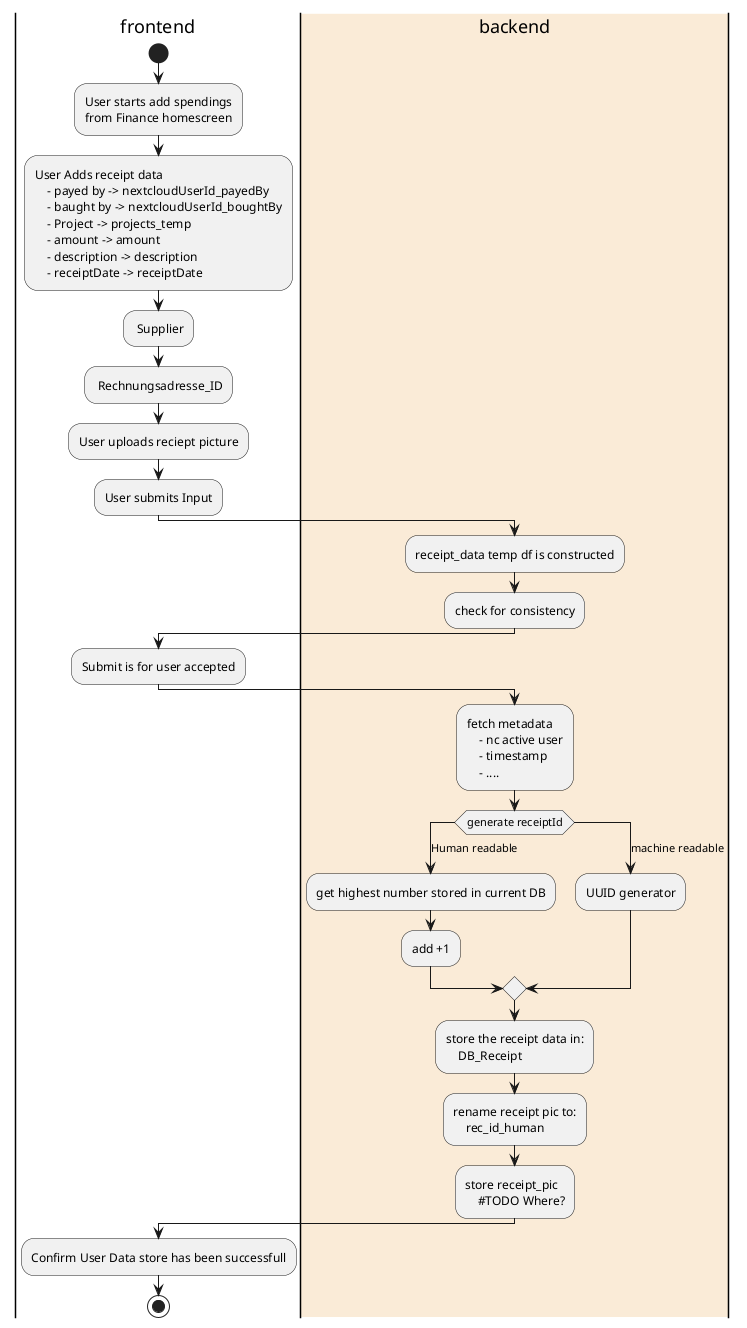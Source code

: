 @startuml
|frontend|
start
:User starts add spendings 
from Finance homescreen;
:User Adds receipt data
    - payed by -> nextcloudUserId_payedBy
    - baught by -> nextcloudUserId_boughtBy
    - Project -> projects_temp
    - amount -> amount
    - description -> description
    - receiptDate -> receiptDate;
    - Supplier
    - Rechnungsadresse_ID

:User uploads reciept picture;

:User submits Input;


|#AntiqueWhite|backend|

:receipt_data temp df is constructed;
:check for consistency;

|frontend|
:Submit is for user accepted;

|#AntiqueWhite|backend|
:fetch metadata
    - nc active user
    - timestamp
    - ....;


switch (generate receiptId)
    case (Human readable)

    :get highest number stored in current DB;
    :add +1;

    case (machine readable)
    :UUID generator;

endswitch
:store the receipt data in:
    DB_Receipt;

:rename receipt pic to:
    rec_id_human;
:store receipt_pic
    #TODO Where?;

|frontend|
:Confirm User Data store has been successfull;
stop
@enduml
